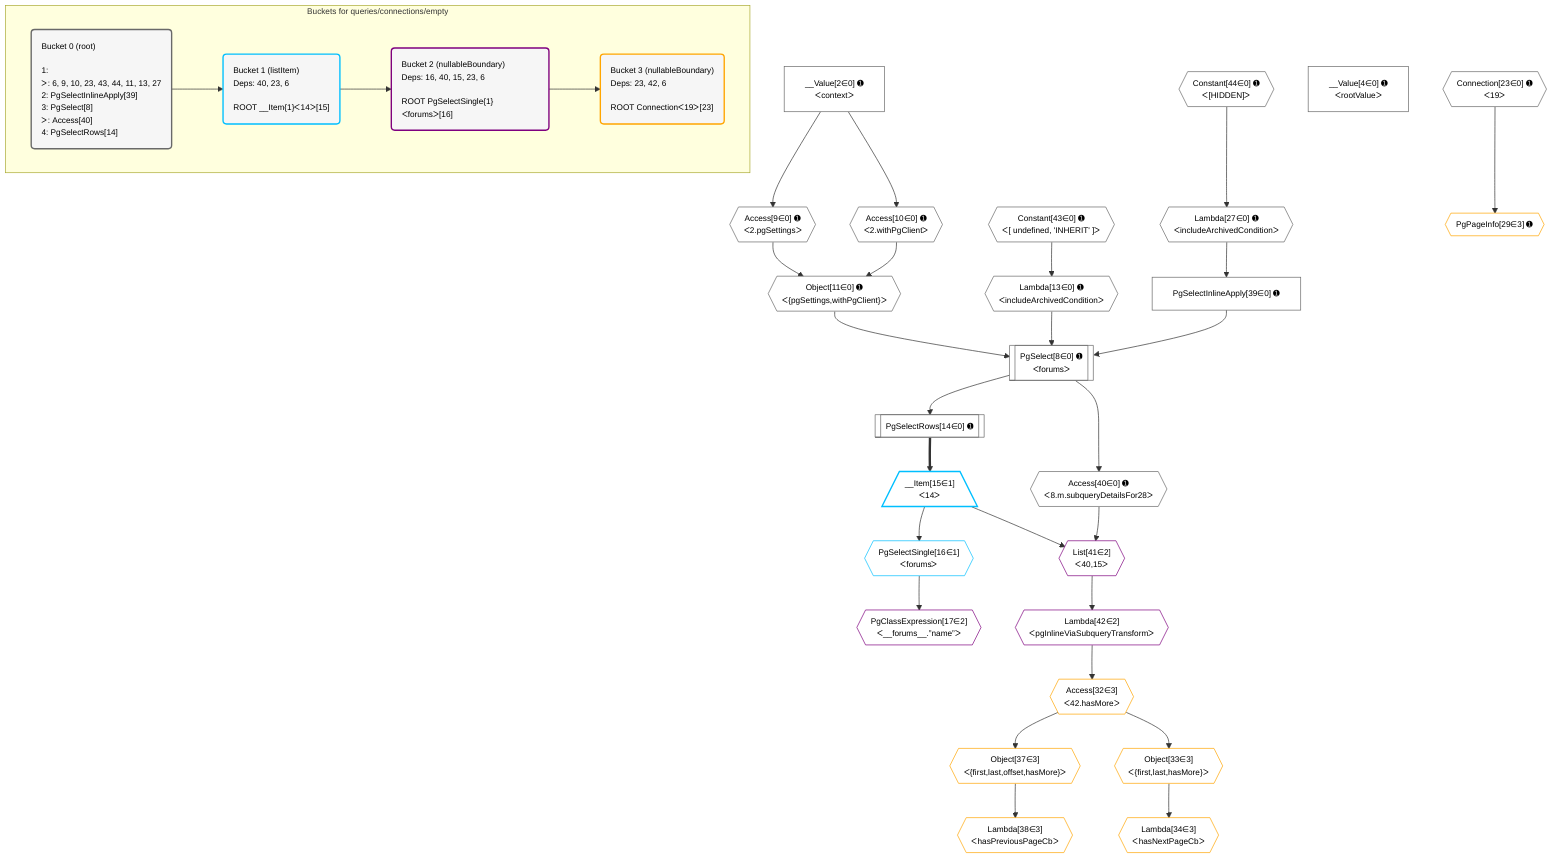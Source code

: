 %%{init: {'themeVariables': { 'fontSize': '12px'}}}%%
graph TD
    classDef path fill:#eee,stroke:#000,color:#000
    classDef plan fill:#fff,stroke-width:1px,color:#000
    classDef itemplan fill:#fff,stroke-width:2px,color:#000
    classDef unbatchedplan fill:#dff,stroke-width:1px,color:#000
    classDef sideeffectplan fill:#fcc,stroke-width:2px,color:#000
    classDef bucket fill:#f6f6f6,color:#000,stroke-width:2px,text-align:left


    %% plan dependencies
    PgSelect8[["PgSelect[8∈0] ➊<br />ᐸforumsᐳ"]]:::plan
    Object11{{"Object[11∈0] ➊<br />ᐸ{pgSettings,withPgClient}ᐳ"}}:::plan
    Lambda13{{"Lambda[13∈0] ➊<br />ᐸincludeArchivedConditionᐳ"}}:::plan
    PgSelectInlineApply39["PgSelectInlineApply[39∈0] ➊"]:::plan
    Object11 & Lambda13 & PgSelectInlineApply39 --> PgSelect8
    Access9{{"Access[9∈0] ➊<br />ᐸ2.pgSettingsᐳ"}}:::plan
    Access10{{"Access[10∈0] ➊<br />ᐸ2.withPgClientᐳ"}}:::plan
    Access9 & Access10 --> Object11
    __Value2["__Value[2∈0] ➊<br />ᐸcontextᐳ"]:::plan
    __Value2 --> Access9
    __Value2 --> Access10
    Constant43{{"Constant[43∈0] ➊<br />ᐸ[ undefined, 'INHERIT' ]ᐳ"}}:::plan
    Constant43 --> Lambda13
    PgSelectRows14[["PgSelectRows[14∈0] ➊"]]:::plan
    PgSelect8 --> PgSelectRows14
    Lambda27{{"Lambda[27∈0] ➊<br />ᐸincludeArchivedConditionᐳ"}}:::plan
    Constant44{{"Constant[44∈0] ➊<br />ᐸ[HIDDEN]ᐳ"}}:::plan
    Constant44 --> Lambda27
    Lambda27 --> PgSelectInlineApply39
    Access40{{"Access[40∈0] ➊<br />ᐸ8.m.subqueryDetailsFor28ᐳ"}}:::plan
    PgSelect8 --> Access40
    __Value4["__Value[4∈0] ➊<br />ᐸrootValueᐳ"]:::plan
    Connection23{{"Connection[23∈0] ➊<br />ᐸ19ᐳ"}}:::plan
    __Item15[/"__Item[15∈1]<br />ᐸ14ᐳ"\]:::itemplan
    PgSelectRows14 ==> __Item15
    PgSelectSingle16{{"PgSelectSingle[16∈1]<br />ᐸforumsᐳ"}}:::plan
    __Item15 --> PgSelectSingle16
    List41{{"List[41∈2]<br />ᐸ40,15ᐳ"}}:::plan
    Access40 & __Item15 --> List41
    PgClassExpression17{{"PgClassExpression[17∈2]<br />ᐸ__forums__.”name”ᐳ"}}:::plan
    PgSelectSingle16 --> PgClassExpression17
    Lambda42{{"Lambda[42∈2]<br />ᐸpgInlineViaSubqueryTransformᐳ"}}:::plan
    List41 --> Lambda42
    Object37{{"Object[37∈3]<br />ᐸ{first,last,offset,hasMore}ᐳ"}}:::plan
    Access32{{"Access[32∈3]<br />ᐸ42.hasMoreᐳ"}}:::plan
    Access32 --> Object37
    Object33{{"Object[33∈3]<br />ᐸ{first,last,hasMore}ᐳ"}}:::plan
    Access32 --> Object33
    PgPageInfo29{{"PgPageInfo[29∈3] ➊"}}:::plan
    Connection23 --> PgPageInfo29
    Lambda42 --> Access32
    Lambda34{{"Lambda[34∈3]<br />ᐸhasNextPageCbᐳ"}}:::plan
    Object33 --> Lambda34
    Lambda38{{"Lambda[38∈3]<br />ᐸhasPreviousPageCbᐳ"}}:::plan
    Object37 --> Lambda38

    %% define steps

    subgraph "Buckets for queries/connections/empty"
    Bucket0("Bucket 0 (root)<br /><br />1: <br />ᐳ: 6, 9, 10, 23, 43, 44, 11, 13, 27<br />2: PgSelectInlineApply[39]<br />3: PgSelect[8]<br />ᐳ: Access[40]<br />4: PgSelectRows[14]"):::bucket
    classDef bucket0 stroke:#696969
    class Bucket0,__Value2,__Value4,PgSelect8,Access9,Access10,Object11,Lambda13,PgSelectRows14,Connection23,Lambda27,PgSelectInlineApply39,Access40,Constant43,Constant44 bucket0
    Bucket1("Bucket 1 (listItem)<br />Deps: 40, 23, 6<br /><br />ROOT __Item{1}ᐸ14ᐳ[15]"):::bucket
    classDef bucket1 stroke:#00bfff
    class Bucket1,__Item15,PgSelectSingle16 bucket1
    Bucket2("Bucket 2 (nullableBoundary)<br />Deps: 16, 40, 15, 23, 6<br /><br />ROOT PgSelectSingle{1}ᐸforumsᐳ[16]"):::bucket
    classDef bucket2 stroke:#7f007f
    class Bucket2,PgClassExpression17,List41,Lambda42 bucket2
    Bucket3("Bucket 3 (nullableBoundary)<br />Deps: 23, 42, 6<br /><br />ROOT Connectionᐸ19ᐳ[23]"):::bucket
    classDef bucket3 stroke:#ffa500
    class Bucket3,PgPageInfo29,Access32,Object33,Lambda34,Object37,Lambda38 bucket3
    Bucket0 --> Bucket1
    Bucket1 --> Bucket2
    Bucket2 --> Bucket3
    end